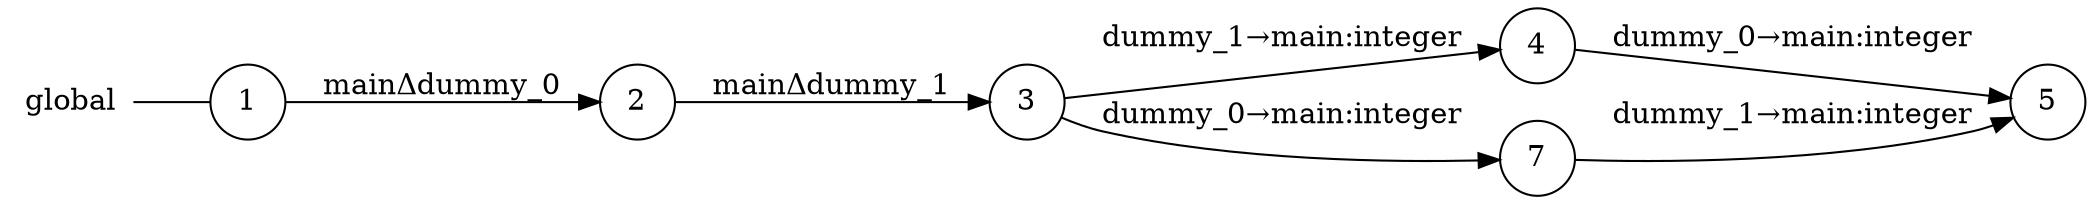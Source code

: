 digraph global {
	rankdir="LR";
	n_0 [label="global", shape="plaintext"];
	n_1 [id="5", shape=circle, label="5"];
	n_2 [id="1", shape=circle, label="1"];
	n_0 -> n_2 [arrowhead=none];
	n_3 [id="2", shape=circle, label="2"];
	n_4 [id="4", shape=circle, label="4"];
	n_5 [id="7", shape=circle, label="7"];
	n_6 [id="3", shape=circle, label="3"];

	n_3 -> n_6 [id="[$e|2]", label="mainΔdummy_1"];
	n_2 -> n_3 [id="[$e|0]", label="mainΔdummy_0"];
	n_6 -> n_5 [id="[$e|1]", label="dummy_0→main:integer"];
	n_6 -> n_4 [id="[$e|5]", label="dummy_1→main:integer"];
	n_5 -> n_1 [id="[$e|6]", label="dummy_1→main:integer"];
	n_4 -> n_1 [id="[$e|4]", label="dummy_0→main:integer"];
}
